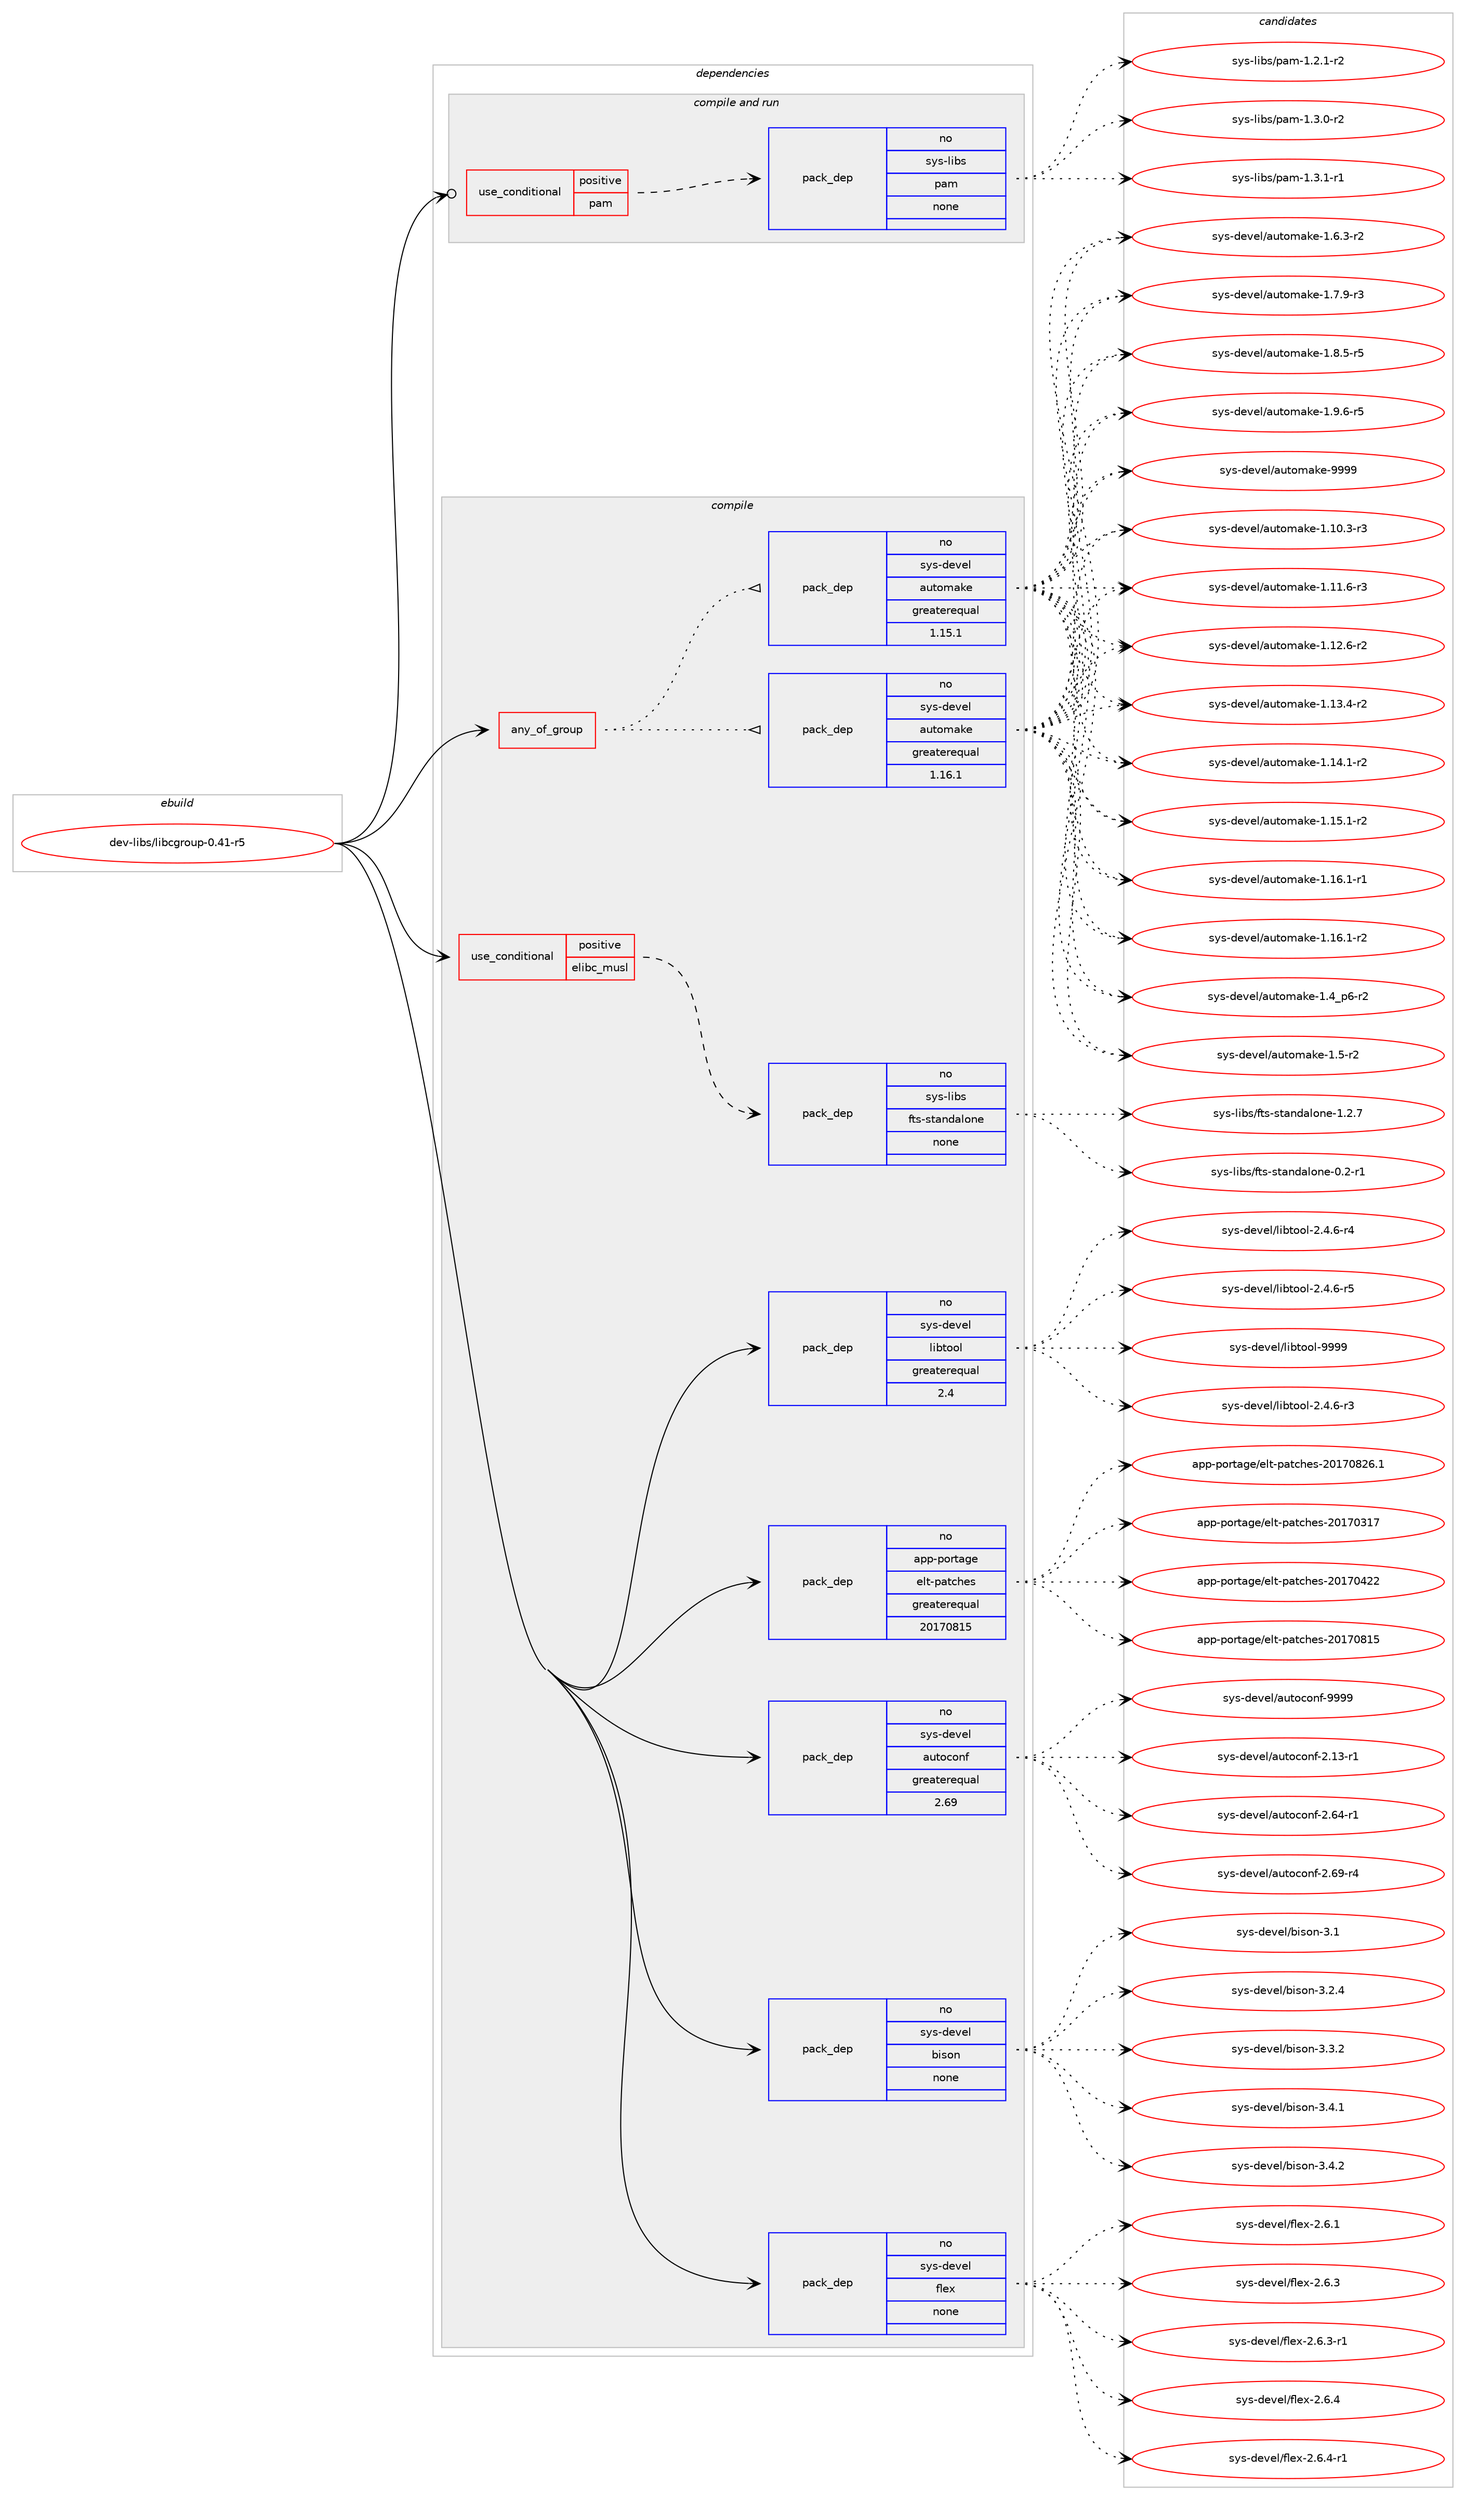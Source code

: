 digraph prolog {

# *************
# Graph options
# *************

newrank=true;
concentrate=true;
compound=true;
graph [rankdir=LR,fontname=Helvetica,fontsize=10,ranksep=1.5];#, ranksep=2.5, nodesep=0.2];
edge  [arrowhead=vee];
node  [fontname=Helvetica,fontsize=10];

# **********
# The ebuild
# **********

subgraph cluster_leftcol {
color=gray;
rank=same;
label=<<i>ebuild</i>>;
id [label="dev-libs/libcgroup-0.41-r5", color=red, width=4, href="../dev-libs/libcgroup-0.41-r5.svg"];
}

# ****************
# The dependencies
# ****************

subgraph cluster_midcol {
color=gray;
label=<<i>dependencies</i>>;
subgraph cluster_compile {
fillcolor="#eeeeee";
style=filled;
label=<<i>compile</i>>;
subgraph any11084 {
dependency564989 [label=<<TABLE BORDER="0" CELLBORDER="1" CELLSPACING="0" CELLPADDING="4"><TR><TD CELLPADDING="10">any_of_group</TD></TR></TABLE>>, shape=none, color=red];subgraph pack421937 {
dependency564990 [label=<<TABLE BORDER="0" CELLBORDER="1" CELLSPACING="0" CELLPADDING="4" WIDTH="220"><TR><TD ROWSPAN="6" CELLPADDING="30">pack_dep</TD></TR><TR><TD WIDTH="110">no</TD></TR><TR><TD>sys-devel</TD></TR><TR><TD>automake</TD></TR><TR><TD>greaterequal</TD></TR><TR><TD>1.16.1</TD></TR></TABLE>>, shape=none, color=blue];
}
dependency564989:e -> dependency564990:w [weight=20,style="dotted",arrowhead="oinv"];
subgraph pack421938 {
dependency564991 [label=<<TABLE BORDER="0" CELLBORDER="1" CELLSPACING="0" CELLPADDING="4" WIDTH="220"><TR><TD ROWSPAN="6" CELLPADDING="30">pack_dep</TD></TR><TR><TD WIDTH="110">no</TD></TR><TR><TD>sys-devel</TD></TR><TR><TD>automake</TD></TR><TR><TD>greaterequal</TD></TR><TR><TD>1.15.1</TD></TR></TABLE>>, shape=none, color=blue];
}
dependency564989:e -> dependency564991:w [weight=20,style="dotted",arrowhead="oinv"];
}
id:e -> dependency564989:w [weight=20,style="solid",arrowhead="vee"];
subgraph cond131611 {
dependency564992 [label=<<TABLE BORDER="0" CELLBORDER="1" CELLSPACING="0" CELLPADDING="4"><TR><TD ROWSPAN="3" CELLPADDING="10">use_conditional</TD></TR><TR><TD>positive</TD></TR><TR><TD>elibc_musl</TD></TR></TABLE>>, shape=none, color=red];
subgraph pack421939 {
dependency564993 [label=<<TABLE BORDER="0" CELLBORDER="1" CELLSPACING="0" CELLPADDING="4" WIDTH="220"><TR><TD ROWSPAN="6" CELLPADDING="30">pack_dep</TD></TR><TR><TD WIDTH="110">no</TD></TR><TR><TD>sys-libs</TD></TR><TR><TD>fts-standalone</TD></TR><TR><TD>none</TD></TR><TR><TD></TD></TR></TABLE>>, shape=none, color=blue];
}
dependency564992:e -> dependency564993:w [weight=20,style="dashed",arrowhead="vee"];
}
id:e -> dependency564992:w [weight=20,style="solid",arrowhead="vee"];
subgraph pack421940 {
dependency564994 [label=<<TABLE BORDER="0" CELLBORDER="1" CELLSPACING="0" CELLPADDING="4" WIDTH="220"><TR><TD ROWSPAN="6" CELLPADDING="30">pack_dep</TD></TR><TR><TD WIDTH="110">no</TD></TR><TR><TD>app-portage</TD></TR><TR><TD>elt-patches</TD></TR><TR><TD>greaterequal</TD></TR><TR><TD>20170815</TD></TR></TABLE>>, shape=none, color=blue];
}
id:e -> dependency564994:w [weight=20,style="solid",arrowhead="vee"];
subgraph pack421941 {
dependency564995 [label=<<TABLE BORDER="0" CELLBORDER="1" CELLSPACING="0" CELLPADDING="4" WIDTH="220"><TR><TD ROWSPAN="6" CELLPADDING="30">pack_dep</TD></TR><TR><TD WIDTH="110">no</TD></TR><TR><TD>sys-devel</TD></TR><TR><TD>autoconf</TD></TR><TR><TD>greaterequal</TD></TR><TR><TD>2.69</TD></TR></TABLE>>, shape=none, color=blue];
}
id:e -> dependency564995:w [weight=20,style="solid",arrowhead="vee"];
subgraph pack421942 {
dependency564996 [label=<<TABLE BORDER="0" CELLBORDER="1" CELLSPACING="0" CELLPADDING="4" WIDTH="220"><TR><TD ROWSPAN="6" CELLPADDING="30">pack_dep</TD></TR><TR><TD WIDTH="110">no</TD></TR><TR><TD>sys-devel</TD></TR><TR><TD>bison</TD></TR><TR><TD>none</TD></TR><TR><TD></TD></TR></TABLE>>, shape=none, color=blue];
}
id:e -> dependency564996:w [weight=20,style="solid",arrowhead="vee"];
subgraph pack421943 {
dependency564997 [label=<<TABLE BORDER="0" CELLBORDER="1" CELLSPACING="0" CELLPADDING="4" WIDTH="220"><TR><TD ROWSPAN="6" CELLPADDING="30">pack_dep</TD></TR><TR><TD WIDTH="110">no</TD></TR><TR><TD>sys-devel</TD></TR><TR><TD>flex</TD></TR><TR><TD>none</TD></TR><TR><TD></TD></TR></TABLE>>, shape=none, color=blue];
}
id:e -> dependency564997:w [weight=20,style="solid",arrowhead="vee"];
subgraph pack421944 {
dependency564998 [label=<<TABLE BORDER="0" CELLBORDER="1" CELLSPACING="0" CELLPADDING="4" WIDTH="220"><TR><TD ROWSPAN="6" CELLPADDING="30">pack_dep</TD></TR><TR><TD WIDTH="110">no</TD></TR><TR><TD>sys-devel</TD></TR><TR><TD>libtool</TD></TR><TR><TD>greaterequal</TD></TR><TR><TD>2.4</TD></TR></TABLE>>, shape=none, color=blue];
}
id:e -> dependency564998:w [weight=20,style="solid",arrowhead="vee"];
}
subgraph cluster_compileandrun {
fillcolor="#eeeeee";
style=filled;
label=<<i>compile and run</i>>;
subgraph cond131612 {
dependency564999 [label=<<TABLE BORDER="0" CELLBORDER="1" CELLSPACING="0" CELLPADDING="4"><TR><TD ROWSPAN="3" CELLPADDING="10">use_conditional</TD></TR><TR><TD>positive</TD></TR><TR><TD>pam</TD></TR></TABLE>>, shape=none, color=red];
subgraph pack421945 {
dependency565000 [label=<<TABLE BORDER="0" CELLBORDER="1" CELLSPACING="0" CELLPADDING="4" WIDTH="220"><TR><TD ROWSPAN="6" CELLPADDING="30">pack_dep</TD></TR><TR><TD WIDTH="110">no</TD></TR><TR><TD>sys-libs</TD></TR><TR><TD>pam</TD></TR><TR><TD>none</TD></TR><TR><TD></TD></TR></TABLE>>, shape=none, color=blue];
}
dependency564999:e -> dependency565000:w [weight=20,style="dashed",arrowhead="vee"];
}
id:e -> dependency564999:w [weight=20,style="solid",arrowhead="odotvee"];
}
subgraph cluster_run {
fillcolor="#eeeeee";
style=filled;
label=<<i>run</i>>;
}
}

# **************
# The candidates
# **************

subgraph cluster_choices {
rank=same;
color=gray;
label=<<i>candidates</i>>;

subgraph choice421937 {
color=black;
nodesep=1;
choice11512111545100101118101108479711711611110997107101454946494846514511451 [label="sys-devel/automake-1.10.3-r3", color=red, width=4,href="../sys-devel/automake-1.10.3-r3.svg"];
choice11512111545100101118101108479711711611110997107101454946494946544511451 [label="sys-devel/automake-1.11.6-r3", color=red, width=4,href="../sys-devel/automake-1.11.6-r3.svg"];
choice11512111545100101118101108479711711611110997107101454946495046544511450 [label="sys-devel/automake-1.12.6-r2", color=red, width=4,href="../sys-devel/automake-1.12.6-r2.svg"];
choice11512111545100101118101108479711711611110997107101454946495146524511450 [label="sys-devel/automake-1.13.4-r2", color=red, width=4,href="../sys-devel/automake-1.13.4-r2.svg"];
choice11512111545100101118101108479711711611110997107101454946495246494511450 [label="sys-devel/automake-1.14.1-r2", color=red, width=4,href="../sys-devel/automake-1.14.1-r2.svg"];
choice11512111545100101118101108479711711611110997107101454946495346494511450 [label="sys-devel/automake-1.15.1-r2", color=red, width=4,href="../sys-devel/automake-1.15.1-r2.svg"];
choice11512111545100101118101108479711711611110997107101454946495446494511449 [label="sys-devel/automake-1.16.1-r1", color=red, width=4,href="../sys-devel/automake-1.16.1-r1.svg"];
choice11512111545100101118101108479711711611110997107101454946495446494511450 [label="sys-devel/automake-1.16.1-r2", color=red, width=4,href="../sys-devel/automake-1.16.1-r2.svg"];
choice115121115451001011181011084797117116111109971071014549465295112544511450 [label="sys-devel/automake-1.4_p6-r2", color=red, width=4,href="../sys-devel/automake-1.4_p6-r2.svg"];
choice11512111545100101118101108479711711611110997107101454946534511450 [label="sys-devel/automake-1.5-r2", color=red, width=4,href="../sys-devel/automake-1.5-r2.svg"];
choice115121115451001011181011084797117116111109971071014549465446514511450 [label="sys-devel/automake-1.6.3-r2", color=red, width=4,href="../sys-devel/automake-1.6.3-r2.svg"];
choice115121115451001011181011084797117116111109971071014549465546574511451 [label="sys-devel/automake-1.7.9-r3", color=red, width=4,href="../sys-devel/automake-1.7.9-r3.svg"];
choice115121115451001011181011084797117116111109971071014549465646534511453 [label="sys-devel/automake-1.8.5-r5", color=red, width=4,href="../sys-devel/automake-1.8.5-r5.svg"];
choice115121115451001011181011084797117116111109971071014549465746544511453 [label="sys-devel/automake-1.9.6-r5", color=red, width=4,href="../sys-devel/automake-1.9.6-r5.svg"];
choice115121115451001011181011084797117116111109971071014557575757 [label="sys-devel/automake-9999", color=red, width=4,href="../sys-devel/automake-9999.svg"];
dependency564990:e -> choice11512111545100101118101108479711711611110997107101454946494846514511451:w [style=dotted,weight="100"];
dependency564990:e -> choice11512111545100101118101108479711711611110997107101454946494946544511451:w [style=dotted,weight="100"];
dependency564990:e -> choice11512111545100101118101108479711711611110997107101454946495046544511450:w [style=dotted,weight="100"];
dependency564990:e -> choice11512111545100101118101108479711711611110997107101454946495146524511450:w [style=dotted,weight="100"];
dependency564990:e -> choice11512111545100101118101108479711711611110997107101454946495246494511450:w [style=dotted,weight="100"];
dependency564990:e -> choice11512111545100101118101108479711711611110997107101454946495346494511450:w [style=dotted,weight="100"];
dependency564990:e -> choice11512111545100101118101108479711711611110997107101454946495446494511449:w [style=dotted,weight="100"];
dependency564990:e -> choice11512111545100101118101108479711711611110997107101454946495446494511450:w [style=dotted,weight="100"];
dependency564990:e -> choice115121115451001011181011084797117116111109971071014549465295112544511450:w [style=dotted,weight="100"];
dependency564990:e -> choice11512111545100101118101108479711711611110997107101454946534511450:w [style=dotted,weight="100"];
dependency564990:e -> choice115121115451001011181011084797117116111109971071014549465446514511450:w [style=dotted,weight="100"];
dependency564990:e -> choice115121115451001011181011084797117116111109971071014549465546574511451:w [style=dotted,weight="100"];
dependency564990:e -> choice115121115451001011181011084797117116111109971071014549465646534511453:w [style=dotted,weight="100"];
dependency564990:e -> choice115121115451001011181011084797117116111109971071014549465746544511453:w [style=dotted,weight="100"];
dependency564990:e -> choice115121115451001011181011084797117116111109971071014557575757:w [style=dotted,weight="100"];
}
subgraph choice421938 {
color=black;
nodesep=1;
choice11512111545100101118101108479711711611110997107101454946494846514511451 [label="sys-devel/automake-1.10.3-r3", color=red, width=4,href="../sys-devel/automake-1.10.3-r3.svg"];
choice11512111545100101118101108479711711611110997107101454946494946544511451 [label="sys-devel/automake-1.11.6-r3", color=red, width=4,href="../sys-devel/automake-1.11.6-r3.svg"];
choice11512111545100101118101108479711711611110997107101454946495046544511450 [label="sys-devel/automake-1.12.6-r2", color=red, width=4,href="../sys-devel/automake-1.12.6-r2.svg"];
choice11512111545100101118101108479711711611110997107101454946495146524511450 [label="sys-devel/automake-1.13.4-r2", color=red, width=4,href="../sys-devel/automake-1.13.4-r2.svg"];
choice11512111545100101118101108479711711611110997107101454946495246494511450 [label="sys-devel/automake-1.14.1-r2", color=red, width=4,href="../sys-devel/automake-1.14.1-r2.svg"];
choice11512111545100101118101108479711711611110997107101454946495346494511450 [label="sys-devel/automake-1.15.1-r2", color=red, width=4,href="../sys-devel/automake-1.15.1-r2.svg"];
choice11512111545100101118101108479711711611110997107101454946495446494511449 [label="sys-devel/automake-1.16.1-r1", color=red, width=4,href="../sys-devel/automake-1.16.1-r1.svg"];
choice11512111545100101118101108479711711611110997107101454946495446494511450 [label="sys-devel/automake-1.16.1-r2", color=red, width=4,href="../sys-devel/automake-1.16.1-r2.svg"];
choice115121115451001011181011084797117116111109971071014549465295112544511450 [label="sys-devel/automake-1.4_p6-r2", color=red, width=4,href="../sys-devel/automake-1.4_p6-r2.svg"];
choice11512111545100101118101108479711711611110997107101454946534511450 [label="sys-devel/automake-1.5-r2", color=red, width=4,href="../sys-devel/automake-1.5-r2.svg"];
choice115121115451001011181011084797117116111109971071014549465446514511450 [label="sys-devel/automake-1.6.3-r2", color=red, width=4,href="../sys-devel/automake-1.6.3-r2.svg"];
choice115121115451001011181011084797117116111109971071014549465546574511451 [label="sys-devel/automake-1.7.9-r3", color=red, width=4,href="../sys-devel/automake-1.7.9-r3.svg"];
choice115121115451001011181011084797117116111109971071014549465646534511453 [label="sys-devel/automake-1.8.5-r5", color=red, width=4,href="../sys-devel/automake-1.8.5-r5.svg"];
choice115121115451001011181011084797117116111109971071014549465746544511453 [label="sys-devel/automake-1.9.6-r5", color=red, width=4,href="../sys-devel/automake-1.9.6-r5.svg"];
choice115121115451001011181011084797117116111109971071014557575757 [label="sys-devel/automake-9999", color=red, width=4,href="../sys-devel/automake-9999.svg"];
dependency564991:e -> choice11512111545100101118101108479711711611110997107101454946494846514511451:w [style=dotted,weight="100"];
dependency564991:e -> choice11512111545100101118101108479711711611110997107101454946494946544511451:w [style=dotted,weight="100"];
dependency564991:e -> choice11512111545100101118101108479711711611110997107101454946495046544511450:w [style=dotted,weight="100"];
dependency564991:e -> choice11512111545100101118101108479711711611110997107101454946495146524511450:w [style=dotted,weight="100"];
dependency564991:e -> choice11512111545100101118101108479711711611110997107101454946495246494511450:w [style=dotted,weight="100"];
dependency564991:e -> choice11512111545100101118101108479711711611110997107101454946495346494511450:w [style=dotted,weight="100"];
dependency564991:e -> choice11512111545100101118101108479711711611110997107101454946495446494511449:w [style=dotted,weight="100"];
dependency564991:e -> choice11512111545100101118101108479711711611110997107101454946495446494511450:w [style=dotted,weight="100"];
dependency564991:e -> choice115121115451001011181011084797117116111109971071014549465295112544511450:w [style=dotted,weight="100"];
dependency564991:e -> choice11512111545100101118101108479711711611110997107101454946534511450:w [style=dotted,weight="100"];
dependency564991:e -> choice115121115451001011181011084797117116111109971071014549465446514511450:w [style=dotted,weight="100"];
dependency564991:e -> choice115121115451001011181011084797117116111109971071014549465546574511451:w [style=dotted,weight="100"];
dependency564991:e -> choice115121115451001011181011084797117116111109971071014549465646534511453:w [style=dotted,weight="100"];
dependency564991:e -> choice115121115451001011181011084797117116111109971071014549465746544511453:w [style=dotted,weight="100"];
dependency564991:e -> choice115121115451001011181011084797117116111109971071014557575757:w [style=dotted,weight="100"];
}
subgraph choice421939 {
color=black;
nodesep=1;
choice115121115451081059811547102116115451151169711010097108111110101454846504511449 [label="sys-libs/fts-standalone-0.2-r1", color=red, width=4,href="../sys-libs/fts-standalone-0.2-r1.svg"];
choice115121115451081059811547102116115451151169711010097108111110101454946504655 [label="sys-libs/fts-standalone-1.2.7", color=red, width=4,href="../sys-libs/fts-standalone-1.2.7.svg"];
dependency564993:e -> choice115121115451081059811547102116115451151169711010097108111110101454846504511449:w [style=dotted,weight="100"];
dependency564993:e -> choice115121115451081059811547102116115451151169711010097108111110101454946504655:w [style=dotted,weight="100"];
}
subgraph choice421940 {
color=black;
nodesep=1;
choice97112112451121111141169710310147101108116451129711699104101115455048495548514955 [label="app-portage/elt-patches-20170317", color=red, width=4,href="../app-portage/elt-patches-20170317.svg"];
choice97112112451121111141169710310147101108116451129711699104101115455048495548525050 [label="app-portage/elt-patches-20170422", color=red, width=4,href="../app-portage/elt-patches-20170422.svg"];
choice97112112451121111141169710310147101108116451129711699104101115455048495548564953 [label="app-portage/elt-patches-20170815", color=red, width=4,href="../app-portage/elt-patches-20170815.svg"];
choice971121124511211111411697103101471011081164511297116991041011154550484955485650544649 [label="app-portage/elt-patches-20170826.1", color=red, width=4,href="../app-portage/elt-patches-20170826.1.svg"];
dependency564994:e -> choice97112112451121111141169710310147101108116451129711699104101115455048495548514955:w [style=dotted,weight="100"];
dependency564994:e -> choice97112112451121111141169710310147101108116451129711699104101115455048495548525050:w [style=dotted,weight="100"];
dependency564994:e -> choice97112112451121111141169710310147101108116451129711699104101115455048495548564953:w [style=dotted,weight="100"];
dependency564994:e -> choice971121124511211111411697103101471011081164511297116991041011154550484955485650544649:w [style=dotted,weight="100"];
}
subgraph choice421941 {
color=black;
nodesep=1;
choice1151211154510010111810110847971171161119911111010245504649514511449 [label="sys-devel/autoconf-2.13-r1", color=red, width=4,href="../sys-devel/autoconf-2.13-r1.svg"];
choice1151211154510010111810110847971171161119911111010245504654524511449 [label="sys-devel/autoconf-2.64-r1", color=red, width=4,href="../sys-devel/autoconf-2.64-r1.svg"];
choice1151211154510010111810110847971171161119911111010245504654574511452 [label="sys-devel/autoconf-2.69-r4", color=red, width=4,href="../sys-devel/autoconf-2.69-r4.svg"];
choice115121115451001011181011084797117116111991111101024557575757 [label="sys-devel/autoconf-9999", color=red, width=4,href="../sys-devel/autoconf-9999.svg"];
dependency564995:e -> choice1151211154510010111810110847971171161119911111010245504649514511449:w [style=dotted,weight="100"];
dependency564995:e -> choice1151211154510010111810110847971171161119911111010245504654524511449:w [style=dotted,weight="100"];
dependency564995:e -> choice1151211154510010111810110847971171161119911111010245504654574511452:w [style=dotted,weight="100"];
dependency564995:e -> choice115121115451001011181011084797117116111991111101024557575757:w [style=dotted,weight="100"];
}
subgraph choice421942 {
color=black;
nodesep=1;
choice11512111545100101118101108479810511511111045514649 [label="sys-devel/bison-3.1", color=red, width=4,href="../sys-devel/bison-3.1.svg"];
choice115121115451001011181011084798105115111110455146504652 [label="sys-devel/bison-3.2.4", color=red, width=4,href="../sys-devel/bison-3.2.4.svg"];
choice115121115451001011181011084798105115111110455146514650 [label="sys-devel/bison-3.3.2", color=red, width=4,href="../sys-devel/bison-3.3.2.svg"];
choice115121115451001011181011084798105115111110455146524649 [label="sys-devel/bison-3.4.1", color=red, width=4,href="../sys-devel/bison-3.4.1.svg"];
choice115121115451001011181011084798105115111110455146524650 [label="sys-devel/bison-3.4.2", color=red, width=4,href="../sys-devel/bison-3.4.2.svg"];
dependency564996:e -> choice11512111545100101118101108479810511511111045514649:w [style=dotted,weight="100"];
dependency564996:e -> choice115121115451001011181011084798105115111110455146504652:w [style=dotted,weight="100"];
dependency564996:e -> choice115121115451001011181011084798105115111110455146514650:w [style=dotted,weight="100"];
dependency564996:e -> choice115121115451001011181011084798105115111110455146524649:w [style=dotted,weight="100"];
dependency564996:e -> choice115121115451001011181011084798105115111110455146524650:w [style=dotted,weight="100"];
}
subgraph choice421943 {
color=black;
nodesep=1;
choice1151211154510010111810110847102108101120455046544649 [label="sys-devel/flex-2.6.1", color=red, width=4,href="../sys-devel/flex-2.6.1.svg"];
choice1151211154510010111810110847102108101120455046544651 [label="sys-devel/flex-2.6.3", color=red, width=4,href="../sys-devel/flex-2.6.3.svg"];
choice11512111545100101118101108471021081011204550465446514511449 [label="sys-devel/flex-2.6.3-r1", color=red, width=4,href="../sys-devel/flex-2.6.3-r1.svg"];
choice1151211154510010111810110847102108101120455046544652 [label="sys-devel/flex-2.6.4", color=red, width=4,href="../sys-devel/flex-2.6.4.svg"];
choice11512111545100101118101108471021081011204550465446524511449 [label="sys-devel/flex-2.6.4-r1", color=red, width=4,href="../sys-devel/flex-2.6.4-r1.svg"];
dependency564997:e -> choice1151211154510010111810110847102108101120455046544649:w [style=dotted,weight="100"];
dependency564997:e -> choice1151211154510010111810110847102108101120455046544651:w [style=dotted,weight="100"];
dependency564997:e -> choice11512111545100101118101108471021081011204550465446514511449:w [style=dotted,weight="100"];
dependency564997:e -> choice1151211154510010111810110847102108101120455046544652:w [style=dotted,weight="100"];
dependency564997:e -> choice11512111545100101118101108471021081011204550465446524511449:w [style=dotted,weight="100"];
}
subgraph choice421944 {
color=black;
nodesep=1;
choice1151211154510010111810110847108105981161111111084550465246544511451 [label="sys-devel/libtool-2.4.6-r3", color=red, width=4,href="../sys-devel/libtool-2.4.6-r3.svg"];
choice1151211154510010111810110847108105981161111111084550465246544511452 [label="sys-devel/libtool-2.4.6-r4", color=red, width=4,href="../sys-devel/libtool-2.4.6-r4.svg"];
choice1151211154510010111810110847108105981161111111084550465246544511453 [label="sys-devel/libtool-2.4.6-r5", color=red, width=4,href="../sys-devel/libtool-2.4.6-r5.svg"];
choice1151211154510010111810110847108105981161111111084557575757 [label="sys-devel/libtool-9999", color=red, width=4,href="../sys-devel/libtool-9999.svg"];
dependency564998:e -> choice1151211154510010111810110847108105981161111111084550465246544511451:w [style=dotted,weight="100"];
dependency564998:e -> choice1151211154510010111810110847108105981161111111084550465246544511452:w [style=dotted,weight="100"];
dependency564998:e -> choice1151211154510010111810110847108105981161111111084550465246544511453:w [style=dotted,weight="100"];
dependency564998:e -> choice1151211154510010111810110847108105981161111111084557575757:w [style=dotted,weight="100"];
}
subgraph choice421945 {
color=black;
nodesep=1;
choice115121115451081059811547112971094549465046494511450 [label="sys-libs/pam-1.2.1-r2", color=red, width=4,href="../sys-libs/pam-1.2.1-r2.svg"];
choice115121115451081059811547112971094549465146484511450 [label="sys-libs/pam-1.3.0-r2", color=red, width=4,href="../sys-libs/pam-1.3.0-r2.svg"];
choice115121115451081059811547112971094549465146494511449 [label="sys-libs/pam-1.3.1-r1", color=red, width=4,href="../sys-libs/pam-1.3.1-r1.svg"];
dependency565000:e -> choice115121115451081059811547112971094549465046494511450:w [style=dotted,weight="100"];
dependency565000:e -> choice115121115451081059811547112971094549465146484511450:w [style=dotted,weight="100"];
dependency565000:e -> choice115121115451081059811547112971094549465146494511449:w [style=dotted,weight="100"];
}
}

}

